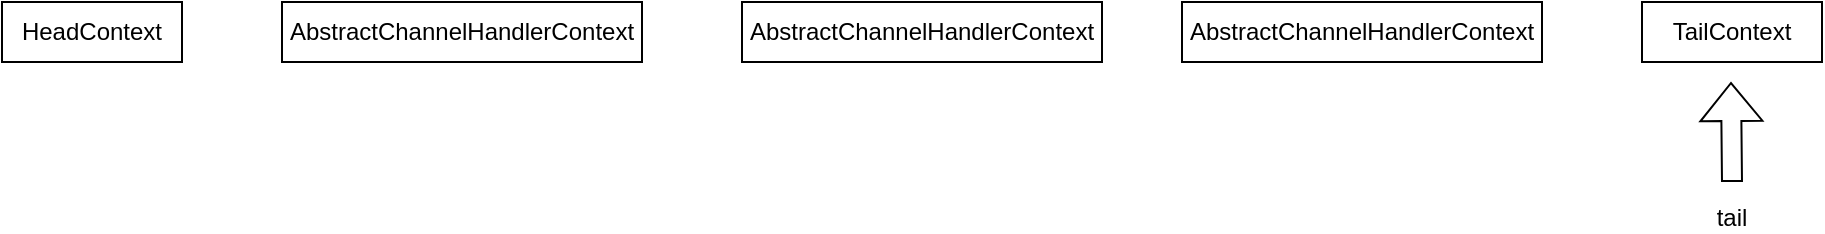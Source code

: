 <mxfile version="21.5.0" type="github">
  <diagram name="Page-1" id="of8g5er7r7XSGEPGMquY">
    <mxGraphModel dx="709" dy="482" grid="1" gridSize="10" guides="1" tooltips="1" connect="1" arrows="1" fold="1" page="1" pageScale="1" pageWidth="827" pageHeight="1169" math="0" shadow="0">
      <root>
        <mxCell id="0" />
        <mxCell id="1" parent="0" />
        <mxCell id="778Xzy9ah3qXj6_bfiE4-1" value="AbstractChannelHandlerContext" style="rounded=0;whiteSpace=wrap;html=1;" vertex="1" parent="1">
          <mxGeometry x="270" y="490" width="180" height="30" as="geometry" />
        </mxCell>
        <mxCell id="778Xzy9ah3qXj6_bfiE4-2" value="AbstractChannelHandlerContext" style="rounded=0;whiteSpace=wrap;html=1;" vertex="1" parent="1">
          <mxGeometry x="500" y="490" width="180" height="30" as="geometry" />
        </mxCell>
        <mxCell id="778Xzy9ah3qXj6_bfiE4-3" value="AbstractChannelHandlerContext" style="rounded=0;whiteSpace=wrap;html=1;" vertex="1" parent="1">
          <mxGeometry x="720" y="490" width="180" height="30" as="geometry" />
        </mxCell>
        <mxCell id="778Xzy9ah3qXj6_bfiE4-4" value="" style="shape=flexArrow;endArrow=classic;html=1;rounded=0;" edge="1" parent="1">
          <mxGeometry width="50" height="50" relative="1" as="geometry">
            <mxPoint x="995" y="580" as="sourcePoint" />
            <mxPoint x="994.5" y="530" as="targetPoint" />
          </mxGeometry>
        </mxCell>
        <mxCell id="778Xzy9ah3qXj6_bfiE4-5" value="tail" style="text;html=1;strokeColor=none;fillColor=none;align=center;verticalAlign=middle;whiteSpace=wrap;rounded=0;" vertex="1" parent="1">
          <mxGeometry x="975" y="590" width="40" height="15" as="geometry" />
        </mxCell>
        <mxCell id="778Xzy9ah3qXj6_bfiE4-6" value="HeadContext" style="rounded=0;whiteSpace=wrap;html=1;" vertex="1" parent="1">
          <mxGeometry x="130" y="490" width="90" height="30" as="geometry" />
        </mxCell>
        <mxCell id="778Xzy9ah3qXj6_bfiE4-7" value="TailContext" style="rounded=0;whiteSpace=wrap;html=1;" vertex="1" parent="1">
          <mxGeometry x="950" y="490" width="90" height="30" as="geometry" />
        </mxCell>
      </root>
    </mxGraphModel>
  </diagram>
</mxfile>
